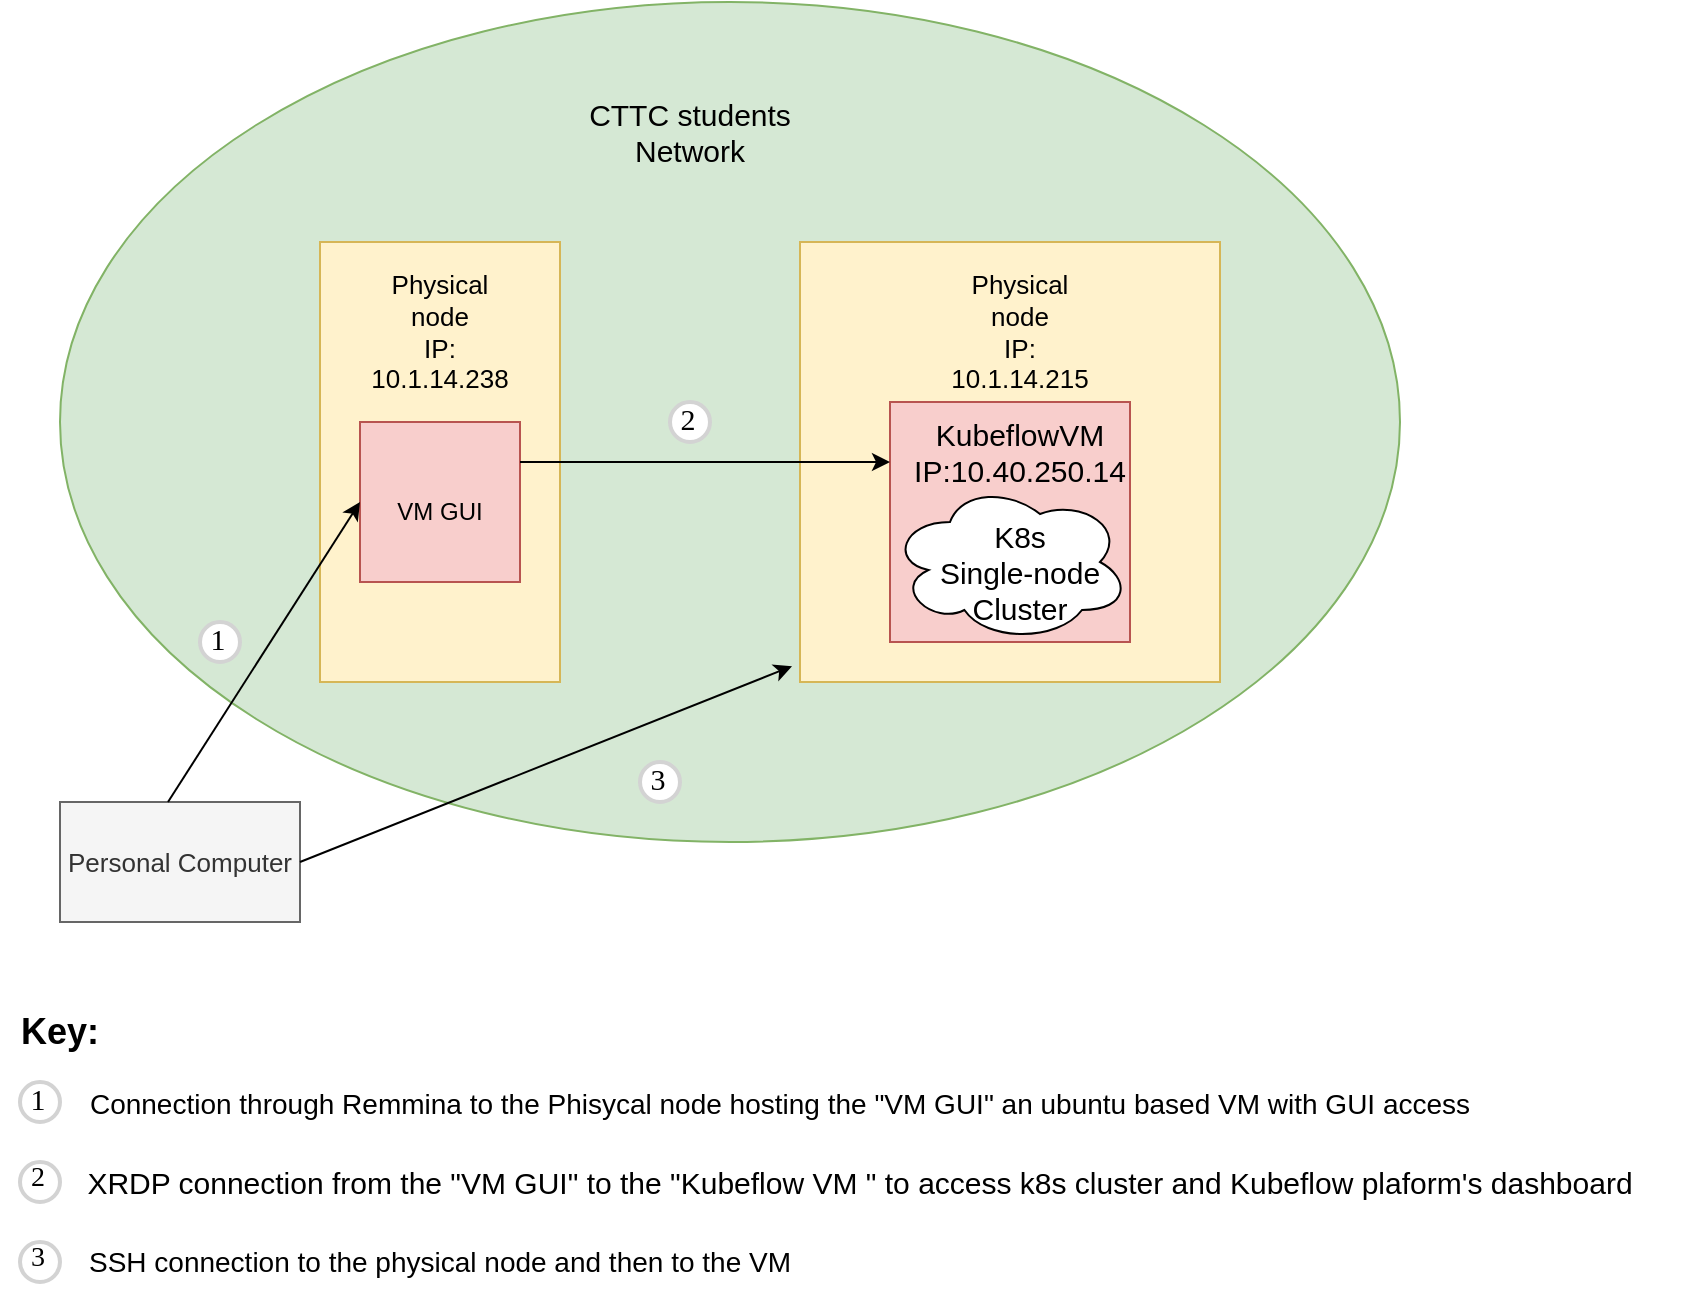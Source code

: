 <mxfile version="16.2.4" type="device"><diagram id="eCDxEb9UTmGPiBgjaT49" name="Page-1"><mxGraphModel dx="758" dy="458" grid="1" gridSize="10" guides="1" tooltips="1" connect="1" arrows="1" fold="1" page="1" pageScale="1" pageWidth="850" pageHeight="1100" math="0" shadow="0"><root><mxCell id="0"/><mxCell id="1" parent="0"/><mxCell id="mMpc8OwymrGUXHUGFl4Z-6" value="" style="ellipse;whiteSpace=wrap;html=1;fontSize=13;fillColor=#d5e8d4;strokeColor=#82b366;" vertex="1" parent="1"><mxGeometry x="220" y="30" width="670" height="420" as="geometry"/></mxCell><mxCell id="mMpc8OwymrGUXHUGFl4Z-2" value="" style="rounded=0;whiteSpace=wrap;html=1;fillColor=#fff2cc;strokeColor=#d6b656;" vertex="1" parent="1"><mxGeometry x="350" y="150" width="120" height="220" as="geometry"/></mxCell><mxCell id="mMpc8OwymrGUXHUGFl4Z-1" value="" style="whiteSpace=wrap;html=1;aspect=fixed;fillColor=#f8cecc;strokeColor=#b85450;" vertex="1" parent="1"><mxGeometry x="370" y="240" width="80" height="80" as="geometry"/></mxCell><mxCell id="mMpc8OwymrGUXHUGFl4Z-3" value="VM GUI" style="text;html=1;strokeColor=none;fillColor=none;align=center;verticalAlign=middle;whiteSpace=wrap;rounded=0;" vertex="1" parent="1"><mxGeometry x="380" y="270" width="60" height="30" as="geometry"/></mxCell><mxCell id="mMpc8OwymrGUXHUGFl4Z-4" value="&lt;div style=&quot;font-size: 13px&quot;&gt;&lt;font style=&quot;font-size: 13px&quot;&gt;Physical node &lt;br&gt;&lt;/font&gt;&lt;/div&gt;&lt;div style=&quot;font-size: 13px&quot;&gt;&lt;font style=&quot;font-size: 13px&quot;&gt;IP: 10.1.14.238&lt;br&gt;&lt;/font&gt;&lt;/div&gt;" style="text;html=1;strokeColor=none;fillColor=none;align=center;verticalAlign=middle;whiteSpace=wrap;rounded=0;" vertex="1" parent="1"><mxGeometry x="380" y="180" width="60" height="30" as="geometry"/></mxCell><mxCell id="mMpc8OwymrGUXHUGFl4Z-5" value="Personal Computer" style="rounded=0;whiteSpace=wrap;html=1;fontSize=13;fillColor=#f5f5f5;fontColor=#333333;strokeColor=#666666;" vertex="1" parent="1"><mxGeometry x="220" y="430" width="120" height="60" as="geometry"/></mxCell><mxCell id="mMpc8OwymrGUXHUGFl4Z-8" value="" style="rounded=0;whiteSpace=wrap;html=1;fontSize=13;fillColor=#fff2cc;strokeColor=#d6b656;" vertex="1" parent="1"><mxGeometry x="590" y="150" width="210" height="220" as="geometry"/></mxCell><mxCell id="mMpc8OwymrGUXHUGFl4Z-9" value="&lt;div style=&quot;font-size: 13px&quot;&gt;&lt;font style=&quot;font-size: 13px&quot;&gt;Physical node &lt;br&gt;&lt;/font&gt;&lt;/div&gt;&lt;div style=&quot;font-size: 13px&quot;&gt;&lt;font style=&quot;font-size: 13px&quot;&gt;IP: 10.1.14.215&lt;br&gt;&lt;/font&gt;&lt;/div&gt;" style="text;html=1;strokeColor=none;fillColor=none;align=center;verticalAlign=middle;whiteSpace=wrap;rounded=0;" vertex="1" parent="1"><mxGeometry x="670" y="180" width="60" height="30" as="geometry"/></mxCell><mxCell id="mMpc8OwymrGUXHUGFl4Z-10" value="" style="whiteSpace=wrap;html=1;aspect=fixed;fillColor=#f8cecc;strokeColor=#b85450;" vertex="1" parent="1"><mxGeometry x="635" y="230" width="120" height="120" as="geometry"/></mxCell><mxCell id="mMpc8OwymrGUXHUGFl4Z-11" value="" style="endArrow=classic;html=1;rounded=0;fontSize=13;exitX=0.45;exitY=0;exitDx=0;exitDy=0;exitPerimeter=0;entryX=0;entryY=0.5;entryDx=0;entryDy=0;" edge="1" parent="1" source="mMpc8OwymrGUXHUGFl4Z-5" target="mMpc8OwymrGUXHUGFl4Z-1"><mxGeometry width="50" height="50" relative="1" as="geometry"><mxPoint x="510" y="340" as="sourcePoint"/><mxPoint x="560" y="290" as="targetPoint"/></mxGeometry></mxCell><mxCell id="mMpc8OwymrGUXHUGFl4Z-12" value="&lt;font style=&quot;font-size: 15px&quot;&gt;CTTC students Network&lt;/font&gt;" style="text;html=1;strokeColor=none;fillColor=none;align=center;verticalAlign=middle;whiteSpace=wrap;rounded=0;fontSize=13;" vertex="1" parent="1"><mxGeometry x="480" y="80" width="110" height="30" as="geometry"/></mxCell><mxCell id="mMpc8OwymrGUXHUGFl4Z-13" value="&lt;div&gt;KubeflowVM&lt;/div&gt;&lt;div&gt;IP:10.40.250.14&lt;br&gt;&lt;/div&gt;" style="text;html=1;strokeColor=none;fillColor=none;align=center;verticalAlign=middle;whiteSpace=wrap;rounded=0;fontSize=15;" vertex="1" parent="1"><mxGeometry x="670" y="240" width="60" height="30" as="geometry"/></mxCell><mxCell id="mMpc8OwymrGUXHUGFl4Z-14" value="" style="ellipse;shape=cloud;whiteSpace=wrap;html=1;fontSize=15;" vertex="1" parent="1"><mxGeometry x="635" y="270" width="120" height="80" as="geometry"/></mxCell><mxCell id="mMpc8OwymrGUXHUGFl4Z-15" value="" style="endArrow=classic;html=1;rounded=0;fontSize=15;exitX=1;exitY=0.25;exitDx=0;exitDy=0;entryX=0;entryY=0.25;entryDx=0;entryDy=0;" edge="1" parent="1" source="mMpc8OwymrGUXHUGFl4Z-1" target="mMpc8OwymrGUXHUGFl4Z-10"><mxGeometry width="50" height="50" relative="1" as="geometry"><mxPoint x="510" y="290" as="sourcePoint"/><mxPoint x="560" y="240" as="targetPoint"/></mxGeometry></mxCell><mxCell id="mMpc8OwymrGUXHUGFl4Z-16" value="" style="endArrow=classic;html=1;rounded=0;fontSize=15;exitX=1;exitY=0.5;exitDx=0;exitDy=0;entryX=-0.019;entryY=0.964;entryDx=0;entryDy=0;entryPerimeter=0;" edge="1" parent="1" source="mMpc8OwymrGUXHUGFl4Z-5" target="mMpc8OwymrGUXHUGFl4Z-8"><mxGeometry width="50" height="50" relative="1" as="geometry"><mxPoint x="510" y="380" as="sourcePoint"/><mxPoint x="560" y="330" as="targetPoint"/></mxGeometry></mxCell><mxCell id="mMpc8OwymrGUXHUGFl4Z-17" value="1" style="ellipse;whiteSpace=wrap;html=1;aspect=fixed;strokeWidth=2;fontFamily=Tahoma;spacingBottom=4;spacingRight=2;strokeColor=#d3d3d3;fontSize=15;" vertex="1" parent="1"><mxGeometry x="290" y="340" width="20" height="20" as="geometry"/></mxCell><mxCell id="mMpc8OwymrGUXHUGFl4Z-18" value="2" style="ellipse;whiteSpace=wrap;html=1;aspect=fixed;strokeWidth=2;fontFamily=Tahoma;spacingBottom=4;spacingRight=2;strokeColor=#d3d3d3;fontSize=15;" vertex="1" parent="1"><mxGeometry x="525" y="230" width="20" height="20" as="geometry"/></mxCell><mxCell id="mMpc8OwymrGUXHUGFl4Z-19" value="3" style="ellipse;whiteSpace=wrap;html=1;aspect=fixed;strokeWidth=2;fontFamily=Tahoma;spacingBottom=4;spacingRight=2;strokeColor=#d3d3d3;fontSize=15;" vertex="1" parent="1"><mxGeometry x="510" y="410" width="20" height="20" as="geometry"/></mxCell><mxCell id="mMpc8OwymrGUXHUGFl4Z-20" value="&lt;div&gt;K8s&lt;/div&gt;&lt;div&gt;Single-node &lt;br&gt;&lt;/div&gt;&lt;div&gt;Cluster&lt;br&gt;&lt;/div&gt;" style="text;html=1;strokeColor=none;fillColor=none;align=center;verticalAlign=middle;whiteSpace=wrap;rounded=0;fontSize=15;" vertex="1" parent="1"><mxGeometry x="635" y="300" width="130" height="30" as="geometry"/></mxCell><mxCell id="mMpc8OwymrGUXHUGFl4Z-21" value="1" style="ellipse;whiteSpace=wrap;html=1;aspect=fixed;strokeWidth=2;fontFamily=Tahoma;spacingBottom=4;spacingRight=2;strokeColor=#d3d3d3;fontSize=15;" vertex="1" parent="1"><mxGeometry x="200" y="570" width="20" height="20" as="geometry"/></mxCell><mxCell id="mMpc8OwymrGUXHUGFl4Z-22" value="&lt;font style=&quot;font-size: 14px&quot;&gt;Connection through Remmina to the Phisycal node hosting the &quot;VM GUI&quot; an ubuntu based VM with GUI access&lt;/font&gt;" style="text;html=1;strokeColor=none;fillColor=none;align=center;verticalAlign=middle;whiteSpace=wrap;rounded=0;fontSize=15;" vertex="1" parent="1"><mxGeometry x="220" y="565" width="720" height="30" as="geometry"/></mxCell><mxCell id="mMpc8OwymrGUXHUGFl4Z-24" value="&lt;b&gt;&lt;font style=&quot;font-size: 18px&quot;&gt;Key:&lt;/font&gt;&lt;/b&gt;" style="text;html=1;strokeColor=none;fillColor=none;align=center;verticalAlign=middle;whiteSpace=wrap;rounded=0;fontSize=15;" vertex="1" parent="1"><mxGeometry x="190" y="530" width="60" height="30" as="geometry"/></mxCell><mxCell id="mMpc8OwymrGUXHUGFl4Z-25" value="2" style="ellipse;whiteSpace=wrap;html=1;aspect=fixed;strokeWidth=2;fontFamily=Tahoma;spacingBottom=4;spacingRight=2;strokeColor=#d3d3d3;fontSize=14;" vertex="1" parent="1"><mxGeometry x="200" y="610" width="20" height="20" as="geometry"/></mxCell><mxCell id="mMpc8OwymrGUXHUGFl4Z-26" value="XRDP connection from the &quot;VM GUI&quot; to the &quot;Kubeflow VM &quot; to access k8s cluster and Kubeflow plaform's dashboard" style="text;html=1;strokeColor=none;fillColor=none;align=center;verticalAlign=middle;whiteSpace=wrap;rounded=0;fontSize=15;" vertex="1" parent="1"><mxGeometry x="200" y="605" width="840" height="30" as="geometry"/></mxCell><mxCell id="mMpc8OwymrGUXHUGFl4Z-28" value="3" style="ellipse;whiteSpace=wrap;html=1;aspect=fixed;strokeWidth=2;fontFamily=Tahoma;spacingBottom=4;spacingRight=2;strokeColor=#d3d3d3;fontSize=14;" vertex="1" parent="1"><mxGeometry x="200" y="650" width="20" height="20" as="geometry"/></mxCell><mxCell id="mMpc8OwymrGUXHUGFl4Z-29" value="SSH connection to the physical node and then to the VM" style="text;html=1;strokeColor=none;fillColor=none;align=center;verticalAlign=middle;whiteSpace=wrap;rounded=0;fontSize=14;" vertex="1" parent="1"><mxGeometry x="230" y="645" width="360" height="30" as="geometry"/></mxCell></root></mxGraphModel></diagram></mxfile>